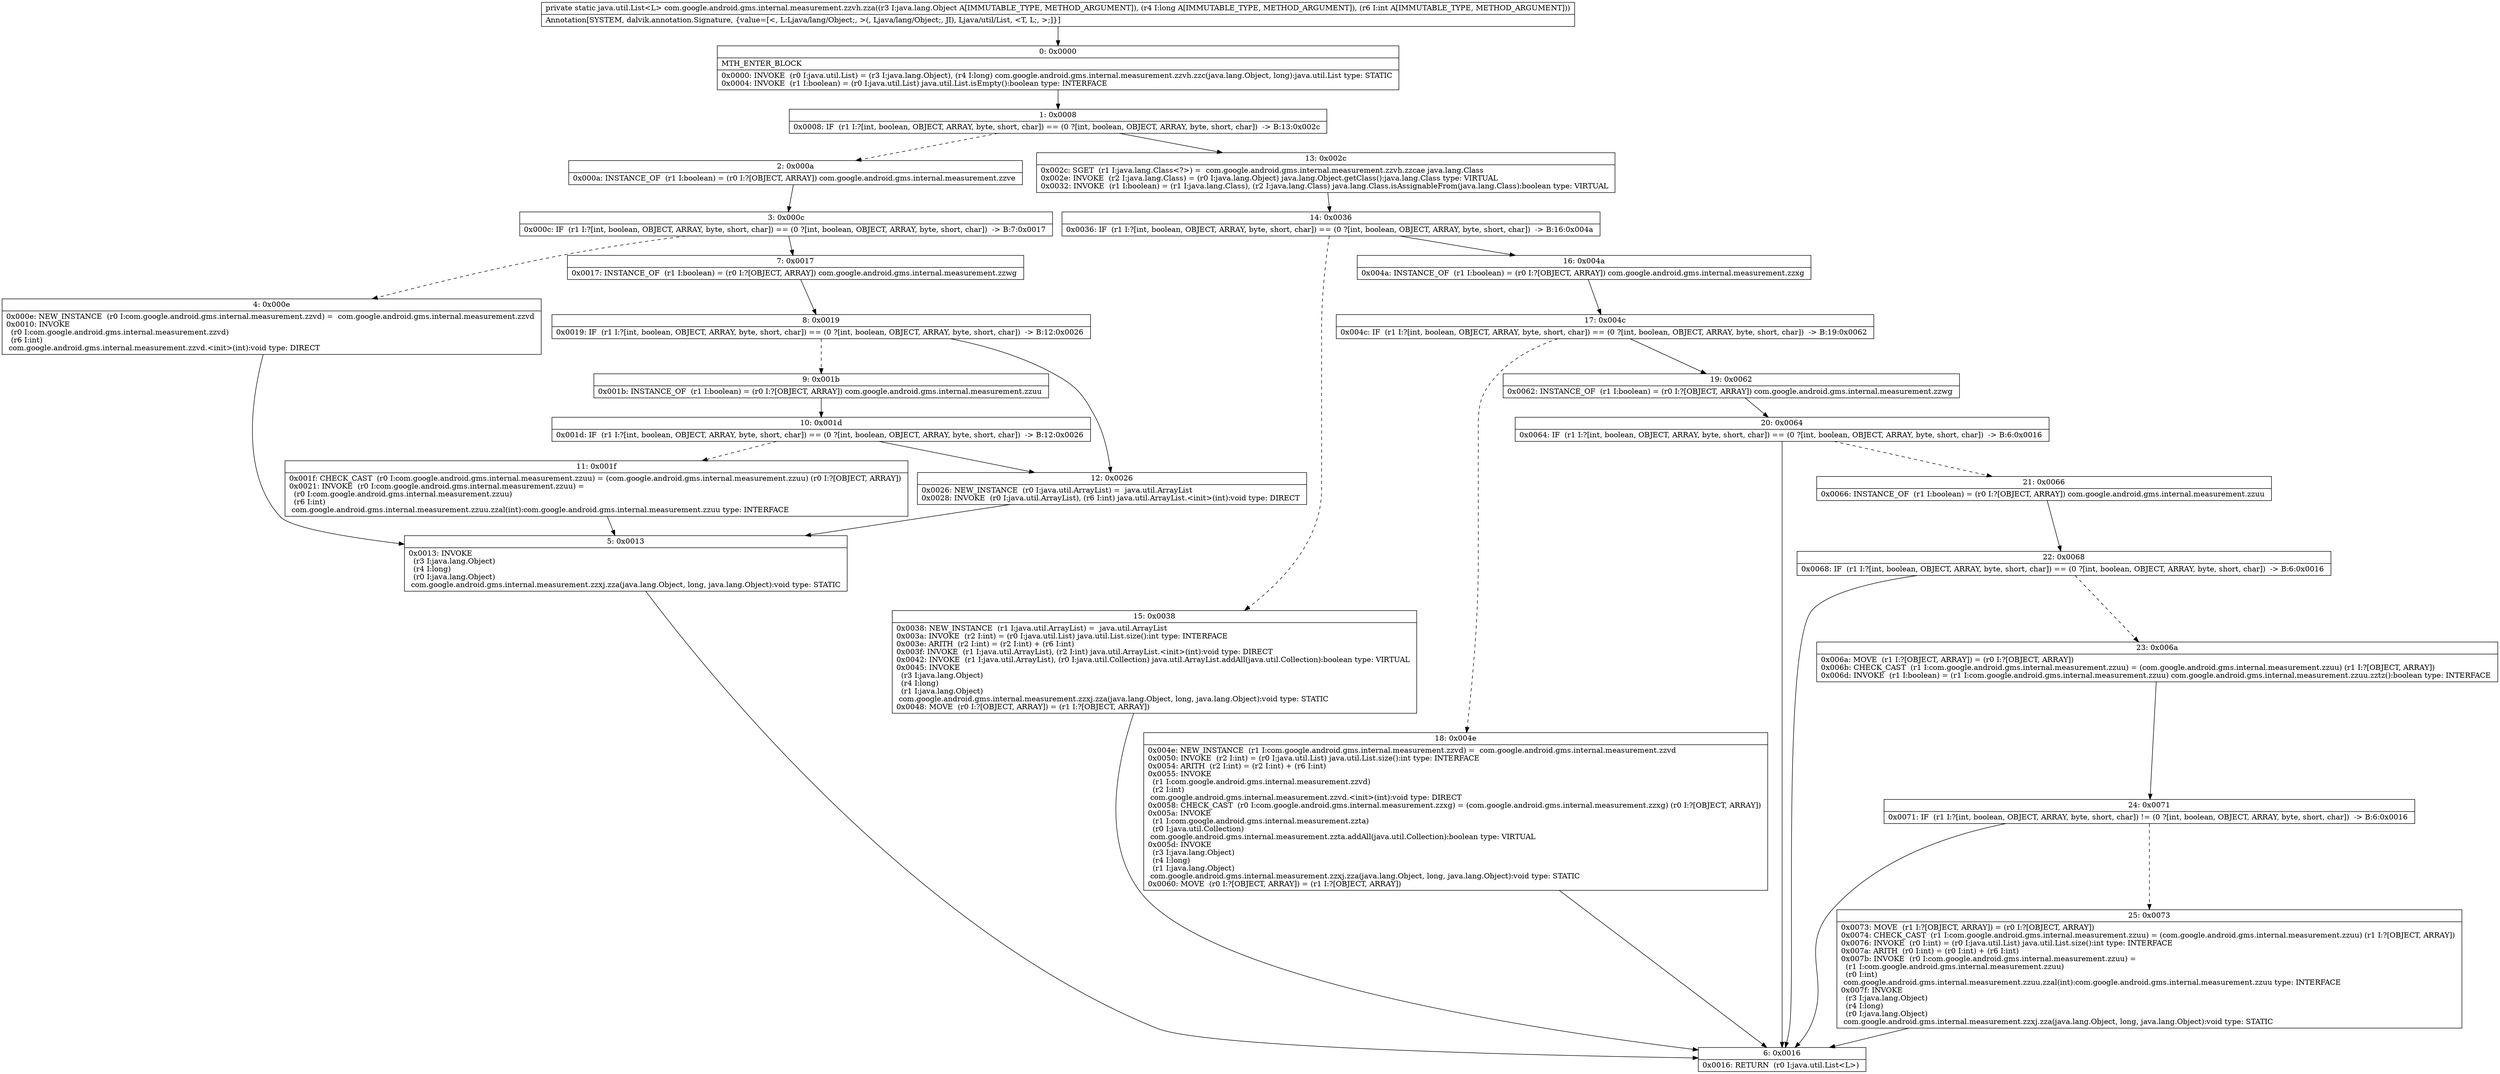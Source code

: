 digraph "CFG forcom.google.android.gms.internal.measurement.zzvh.zza(Ljava\/lang\/Object;JI)Ljava\/util\/List;" {
Node_0 [shape=record,label="{0\:\ 0x0000|MTH_ENTER_BLOCK\l|0x0000: INVOKE  (r0 I:java.util.List) = (r3 I:java.lang.Object), (r4 I:long) com.google.android.gms.internal.measurement.zzvh.zzc(java.lang.Object, long):java.util.List type: STATIC \l0x0004: INVOKE  (r1 I:boolean) = (r0 I:java.util.List) java.util.List.isEmpty():boolean type: INTERFACE \l}"];
Node_1 [shape=record,label="{1\:\ 0x0008|0x0008: IF  (r1 I:?[int, boolean, OBJECT, ARRAY, byte, short, char]) == (0 ?[int, boolean, OBJECT, ARRAY, byte, short, char])  \-\> B:13:0x002c \l}"];
Node_2 [shape=record,label="{2\:\ 0x000a|0x000a: INSTANCE_OF  (r1 I:boolean) = (r0 I:?[OBJECT, ARRAY]) com.google.android.gms.internal.measurement.zzve \l}"];
Node_3 [shape=record,label="{3\:\ 0x000c|0x000c: IF  (r1 I:?[int, boolean, OBJECT, ARRAY, byte, short, char]) == (0 ?[int, boolean, OBJECT, ARRAY, byte, short, char])  \-\> B:7:0x0017 \l}"];
Node_4 [shape=record,label="{4\:\ 0x000e|0x000e: NEW_INSTANCE  (r0 I:com.google.android.gms.internal.measurement.zzvd) =  com.google.android.gms.internal.measurement.zzvd \l0x0010: INVOKE  \l  (r0 I:com.google.android.gms.internal.measurement.zzvd)\l  (r6 I:int)\l com.google.android.gms.internal.measurement.zzvd.\<init\>(int):void type: DIRECT \l}"];
Node_5 [shape=record,label="{5\:\ 0x0013|0x0013: INVOKE  \l  (r3 I:java.lang.Object)\l  (r4 I:long)\l  (r0 I:java.lang.Object)\l com.google.android.gms.internal.measurement.zzxj.zza(java.lang.Object, long, java.lang.Object):void type: STATIC \l}"];
Node_6 [shape=record,label="{6\:\ 0x0016|0x0016: RETURN  (r0 I:java.util.List\<L\>) \l}"];
Node_7 [shape=record,label="{7\:\ 0x0017|0x0017: INSTANCE_OF  (r1 I:boolean) = (r0 I:?[OBJECT, ARRAY]) com.google.android.gms.internal.measurement.zzwg \l}"];
Node_8 [shape=record,label="{8\:\ 0x0019|0x0019: IF  (r1 I:?[int, boolean, OBJECT, ARRAY, byte, short, char]) == (0 ?[int, boolean, OBJECT, ARRAY, byte, short, char])  \-\> B:12:0x0026 \l}"];
Node_9 [shape=record,label="{9\:\ 0x001b|0x001b: INSTANCE_OF  (r1 I:boolean) = (r0 I:?[OBJECT, ARRAY]) com.google.android.gms.internal.measurement.zzuu \l}"];
Node_10 [shape=record,label="{10\:\ 0x001d|0x001d: IF  (r1 I:?[int, boolean, OBJECT, ARRAY, byte, short, char]) == (0 ?[int, boolean, OBJECT, ARRAY, byte, short, char])  \-\> B:12:0x0026 \l}"];
Node_11 [shape=record,label="{11\:\ 0x001f|0x001f: CHECK_CAST  (r0 I:com.google.android.gms.internal.measurement.zzuu) = (com.google.android.gms.internal.measurement.zzuu) (r0 I:?[OBJECT, ARRAY]) \l0x0021: INVOKE  (r0 I:com.google.android.gms.internal.measurement.zzuu) = \l  (r0 I:com.google.android.gms.internal.measurement.zzuu)\l  (r6 I:int)\l com.google.android.gms.internal.measurement.zzuu.zzal(int):com.google.android.gms.internal.measurement.zzuu type: INTERFACE \l}"];
Node_12 [shape=record,label="{12\:\ 0x0026|0x0026: NEW_INSTANCE  (r0 I:java.util.ArrayList) =  java.util.ArrayList \l0x0028: INVOKE  (r0 I:java.util.ArrayList), (r6 I:int) java.util.ArrayList.\<init\>(int):void type: DIRECT \l}"];
Node_13 [shape=record,label="{13\:\ 0x002c|0x002c: SGET  (r1 I:java.lang.Class\<?\>) =  com.google.android.gms.internal.measurement.zzvh.zzcae java.lang.Class \l0x002e: INVOKE  (r2 I:java.lang.Class) = (r0 I:java.lang.Object) java.lang.Object.getClass():java.lang.Class type: VIRTUAL \l0x0032: INVOKE  (r1 I:boolean) = (r1 I:java.lang.Class), (r2 I:java.lang.Class) java.lang.Class.isAssignableFrom(java.lang.Class):boolean type: VIRTUAL \l}"];
Node_14 [shape=record,label="{14\:\ 0x0036|0x0036: IF  (r1 I:?[int, boolean, OBJECT, ARRAY, byte, short, char]) == (0 ?[int, boolean, OBJECT, ARRAY, byte, short, char])  \-\> B:16:0x004a \l}"];
Node_15 [shape=record,label="{15\:\ 0x0038|0x0038: NEW_INSTANCE  (r1 I:java.util.ArrayList) =  java.util.ArrayList \l0x003a: INVOKE  (r2 I:int) = (r0 I:java.util.List) java.util.List.size():int type: INTERFACE \l0x003e: ARITH  (r2 I:int) = (r2 I:int) + (r6 I:int) \l0x003f: INVOKE  (r1 I:java.util.ArrayList), (r2 I:int) java.util.ArrayList.\<init\>(int):void type: DIRECT \l0x0042: INVOKE  (r1 I:java.util.ArrayList), (r0 I:java.util.Collection) java.util.ArrayList.addAll(java.util.Collection):boolean type: VIRTUAL \l0x0045: INVOKE  \l  (r3 I:java.lang.Object)\l  (r4 I:long)\l  (r1 I:java.lang.Object)\l com.google.android.gms.internal.measurement.zzxj.zza(java.lang.Object, long, java.lang.Object):void type: STATIC \l0x0048: MOVE  (r0 I:?[OBJECT, ARRAY]) = (r1 I:?[OBJECT, ARRAY]) \l}"];
Node_16 [shape=record,label="{16\:\ 0x004a|0x004a: INSTANCE_OF  (r1 I:boolean) = (r0 I:?[OBJECT, ARRAY]) com.google.android.gms.internal.measurement.zzxg \l}"];
Node_17 [shape=record,label="{17\:\ 0x004c|0x004c: IF  (r1 I:?[int, boolean, OBJECT, ARRAY, byte, short, char]) == (0 ?[int, boolean, OBJECT, ARRAY, byte, short, char])  \-\> B:19:0x0062 \l}"];
Node_18 [shape=record,label="{18\:\ 0x004e|0x004e: NEW_INSTANCE  (r1 I:com.google.android.gms.internal.measurement.zzvd) =  com.google.android.gms.internal.measurement.zzvd \l0x0050: INVOKE  (r2 I:int) = (r0 I:java.util.List) java.util.List.size():int type: INTERFACE \l0x0054: ARITH  (r2 I:int) = (r2 I:int) + (r6 I:int) \l0x0055: INVOKE  \l  (r1 I:com.google.android.gms.internal.measurement.zzvd)\l  (r2 I:int)\l com.google.android.gms.internal.measurement.zzvd.\<init\>(int):void type: DIRECT \l0x0058: CHECK_CAST  (r0 I:com.google.android.gms.internal.measurement.zzxg) = (com.google.android.gms.internal.measurement.zzxg) (r0 I:?[OBJECT, ARRAY]) \l0x005a: INVOKE  \l  (r1 I:com.google.android.gms.internal.measurement.zzta)\l  (r0 I:java.util.Collection)\l com.google.android.gms.internal.measurement.zzta.addAll(java.util.Collection):boolean type: VIRTUAL \l0x005d: INVOKE  \l  (r3 I:java.lang.Object)\l  (r4 I:long)\l  (r1 I:java.lang.Object)\l com.google.android.gms.internal.measurement.zzxj.zza(java.lang.Object, long, java.lang.Object):void type: STATIC \l0x0060: MOVE  (r0 I:?[OBJECT, ARRAY]) = (r1 I:?[OBJECT, ARRAY]) \l}"];
Node_19 [shape=record,label="{19\:\ 0x0062|0x0062: INSTANCE_OF  (r1 I:boolean) = (r0 I:?[OBJECT, ARRAY]) com.google.android.gms.internal.measurement.zzwg \l}"];
Node_20 [shape=record,label="{20\:\ 0x0064|0x0064: IF  (r1 I:?[int, boolean, OBJECT, ARRAY, byte, short, char]) == (0 ?[int, boolean, OBJECT, ARRAY, byte, short, char])  \-\> B:6:0x0016 \l}"];
Node_21 [shape=record,label="{21\:\ 0x0066|0x0066: INSTANCE_OF  (r1 I:boolean) = (r0 I:?[OBJECT, ARRAY]) com.google.android.gms.internal.measurement.zzuu \l}"];
Node_22 [shape=record,label="{22\:\ 0x0068|0x0068: IF  (r1 I:?[int, boolean, OBJECT, ARRAY, byte, short, char]) == (0 ?[int, boolean, OBJECT, ARRAY, byte, short, char])  \-\> B:6:0x0016 \l}"];
Node_23 [shape=record,label="{23\:\ 0x006a|0x006a: MOVE  (r1 I:?[OBJECT, ARRAY]) = (r0 I:?[OBJECT, ARRAY]) \l0x006b: CHECK_CAST  (r1 I:com.google.android.gms.internal.measurement.zzuu) = (com.google.android.gms.internal.measurement.zzuu) (r1 I:?[OBJECT, ARRAY]) \l0x006d: INVOKE  (r1 I:boolean) = (r1 I:com.google.android.gms.internal.measurement.zzuu) com.google.android.gms.internal.measurement.zzuu.zztz():boolean type: INTERFACE \l}"];
Node_24 [shape=record,label="{24\:\ 0x0071|0x0071: IF  (r1 I:?[int, boolean, OBJECT, ARRAY, byte, short, char]) != (0 ?[int, boolean, OBJECT, ARRAY, byte, short, char])  \-\> B:6:0x0016 \l}"];
Node_25 [shape=record,label="{25\:\ 0x0073|0x0073: MOVE  (r1 I:?[OBJECT, ARRAY]) = (r0 I:?[OBJECT, ARRAY]) \l0x0074: CHECK_CAST  (r1 I:com.google.android.gms.internal.measurement.zzuu) = (com.google.android.gms.internal.measurement.zzuu) (r1 I:?[OBJECT, ARRAY]) \l0x0076: INVOKE  (r0 I:int) = (r0 I:java.util.List) java.util.List.size():int type: INTERFACE \l0x007a: ARITH  (r0 I:int) = (r0 I:int) + (r6 I:int) \l0x007b: INVOKE  (r0 I:com.google.android.gms.internal.measurement.zzuu) = \l  (r1 I:com.google.android.gms.internal.measurement.zzuu)\l  (r0 I:int)\l com.google.android.gms.internal.measurement.zzuu.zzal(int):com.google.android.gms.internal.measurement.zzuu type: INTERFACE \l0x007f: INVOKE  \l  (r3 I:java.lang.Object)\l  (r4 I:long)\l  (r0 I:java.lang.Object)\l com.google.android.gms.internal.measurement.zzxj.zza(java.lang.Object, long, java.lang.Object):void type: STATIC \l}"];
MethodNode[shape=record,label="{private static java.util.List\<L\> com.google.android.gms.internal.measurement.zzvh.zza((r3 I:java.lang.Object A[IMMUTABLE_TYPE, METHOD_ARGUMENT]), (r4 I:long A[IMMUTABLE_TYPE, METHOD_ARGUMENT]), (r6 I:int A[IMMUTABLE_TYPE, METHOD_ARGUMENT]))  | Annotation[SYSTEM, dalvik.annotation.Signature, \{value=[\<, L:Ljava\/lang\/Object;, \>(, Ljava\/lang\/Object;, JI), Ljava\/util\/List, \<T, L;, \>;]\}]\l}"];
MethodNode -> Node_0;
Node_0 -> Node_1;
Node_1 -> Node_2[style=dashed];
Node_1 -> Node_13;
Node_2 -> Node_3;
Node_3 -> Node_4[style=dashed];
Node_3 -> Node_7;
Node_4 -> Node_5;
Node_5 -> Node_6;
Node_7 -> Node_8;
Node_8 -> Node_9[style=dashed];
Node_8 -> Node_12;
Node_9 -> Node_10;
Node_10 -> Node_11[style=dashed];
Node_10 -> Node_12;
Node_11 -> Node_5;
Node_12 -> Node_5;
Node_13 -> Node_14;
Node_14 -> Node_15[style=dashed];
Node_14 -> Node_16;
Node_15 -> Node_6;
Node_16 -> Node_17;
Node_17 -> Node_18[style=dashed];
Node_17 -> Node_19;
Node_18 -> Node_6;
Node_19 -> Node_20;
Node_20 -> Node_6;
Node_20 -> Node_21[style=dashed];
Node_21 -> Node_22;
Node_22 -> Node_6;
Node_22 -> Node_23[style=dashed];
Node_23 -> Node_24;
Node_24 -> Node_6;
Node_24 -> Node_25[style=dashed];
Node_25 -> Node_6;
}

